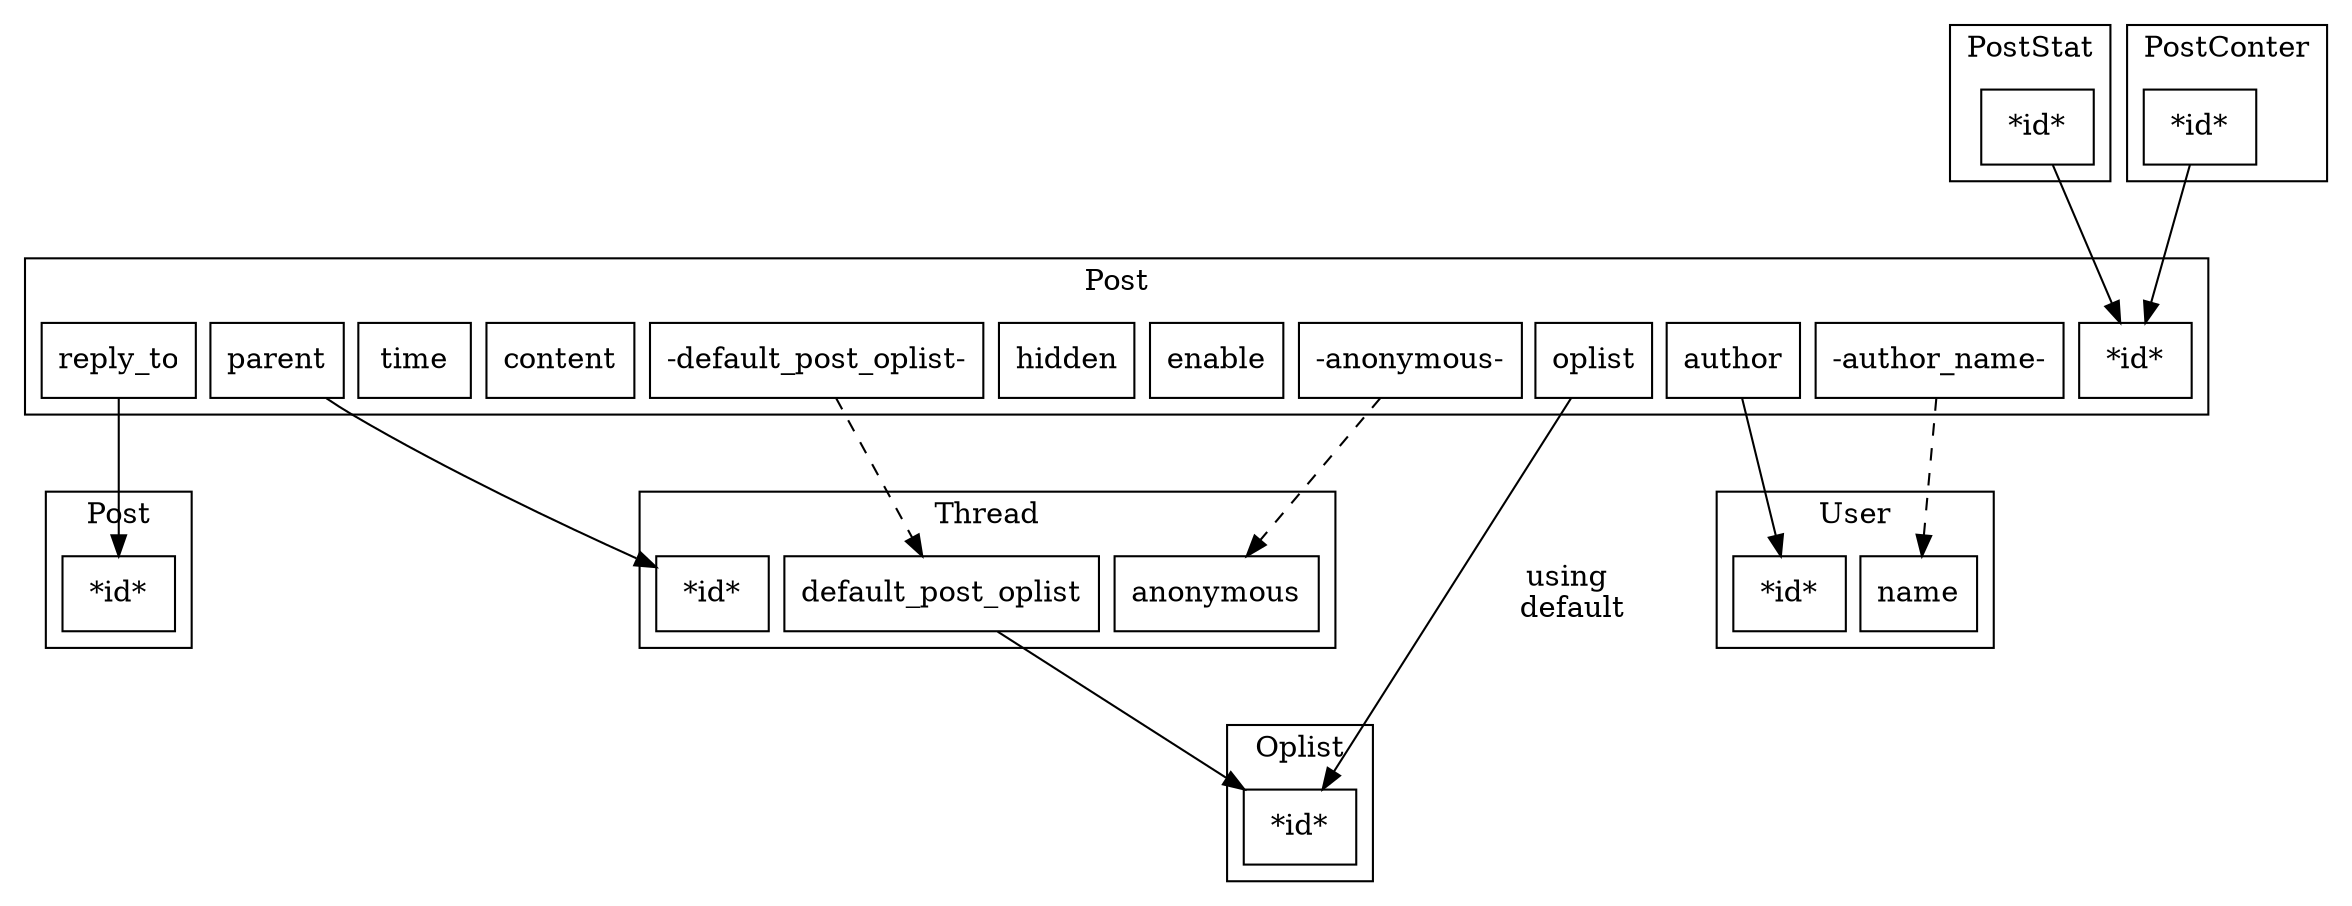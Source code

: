#dot
strict digraph g {
	node [ shape = box ];
	nodesep = 0.1;
	ranksep = 1;

	subgraph cluster_post_1 {
		label = "Post";
		node_a_post_id                  [ label = "*id*" ];
		node_a_post_parent              [ label = "parent" ];
		node_a_post_reply_to            [ label = "reply_to" ];
		node_a_post_oplist              [ label = "oplist" ];
		node_a_post_default_post_oplist [ label = "-default_post_oplist-" ];
		node_a_post_enable              [ label = "enable" ];
		node_a_post_hidden              [ label = "hidden" ];
		node_a_post_anonymous           [ label = "-anonymous-" ];
		node_a_post_content             [ label = "content" ];
		node_a_post_time                [ label = "time" ];
		node_a_post_author              [ label = "author" ];
		node_a_post_author_name         [ label = "-author_name-" ];
	}

	subgraph cluster_post_stat {
		label = "PostStat";
		node_a_post_stat_id         [ label = "*id*" ];
	}

	subgraph cluster_post_couter {
		label = "PostConter";
		node_a_post_counter_id      [ label = "*id*" ];
	}

	subgraph cluster_post_2 {
		label = "Post";
		node_a_post_id_2        [ label = "*id*" ];
	}

	subgraph cluster_thread {
		label = "Thread";
		node_a_thread_id        [ label = "*id*" ];
		node_a_thread_default_post_oplist [ label = "default_post_oplist" ];
		node_a_thread_anonymous [ label = "anonymous" ];
	}

	subgraph cluster_oplist {
		label = "Oplist";
		node_a_oplist_id        [ label = "*id*" ];
	}

	subgraph cluster_user {
		label = "User";
		node_a_user_id [ label = "*id*" ];
		node_a_user_name    [ label = "name" ];
	}


	node_a_post_parent -> node_a_thread_id;
	node_a_post_reply_to -> node_a_post_id_2;
	node_a_post_oplist -> node_a_oplist_id [ label = "using\n default" ];
	node_a_post_default_post_oplist -> node_a_thread_default_post_oplist [ style = dashed ];
	node_a_post_anonymous -> node_a_thread_anonymous [style = dashed ];
	node_a_post_author -> node_a_user_id;
	node_a_post_author_name -> node_a_user_name     [ style = dashed ];

	node_a_thread_default_post_oplist -> node_a_oplist_id;

	node_a_post_stat_id -> node_a_post_id;
	node_a_post_counter_id -> node_a_post_id;
}
